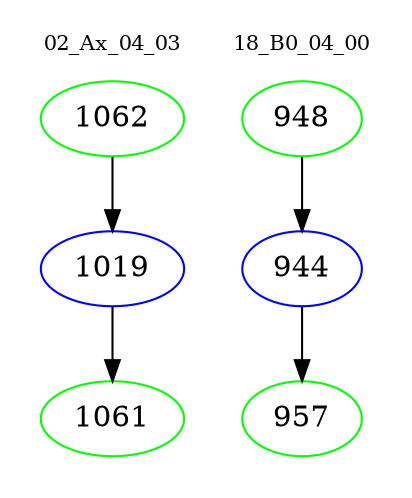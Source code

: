 digraph{
subgraph cluster_0 {
color = white
label = "02_Ax_04_03";
fontsize=10;
T0_1062 [label="1062", color="green"]
T0_1062 -> T0_1019 [color="black"]
T0_1019 [label="1019", color="blue"]
T0_1019 -> T0_1061 [color="black"]
T0_1061 [label="1061", color="green"]
}
subgraph cluster_1 {
color = white
label = "18_B0_04_00";
fontsize=10;
T1_948 [label="948", color="green"]
T1_948 -> T1_944 [color="black"]
T1_944 [label="944", color="blue"]
T1_944 -> T1_957 [color="black"]
T1_957 [label="957", color="green"]
}
}
